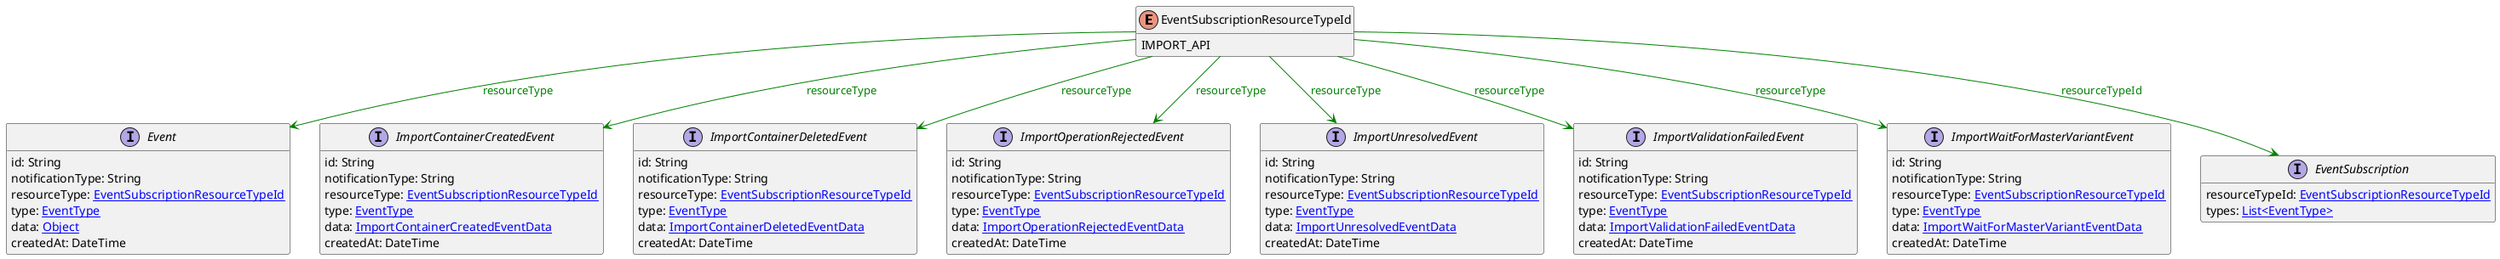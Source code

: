 @startuml

hide methods
enum EventSubscriptionResourceTypeId {
    IMPORT_API
}
interface Event [[Event.svg]]  {
    id: String
    notificationType: String
    resourceType: [[EventSubscriptionResourceTypeId.svg EventSubscriptionResourceTypeId]]
    type: [[EventType.svg EventType]]
    data: [[Object.svg Object]]
    createdAt: DateTime
}
interface ImportContainerCreatedEvent [[ImportContainerCreatedEvent.svg]]  {
    id: String
    notificationType: String
    resourceType: [[EventSubscriptionResourceTypeId.svg EventSubscriptionResourceTypeId]]
    type: [[EventType.svg EventType]]
    data: [[ImportContainerCreatedEventData.svg ImportContainerCreatedEventData]]
    createdAt: DateTime
}
interface ImportContainerDeletedEvent [[ImportContainerDeletedEvent.svg]]  {
    id: String
    notificationType: String
    resourceType: [[EventSubscriptionResourceTypeId.svg EventSubscriptionResourceTypeId]]
    type: [[EventType.svg EventType]]
    data: [[ImportContainerDeletedEventData.svg ImportContainerDeletedEventData]]
    createdAt: DateTime
}
interface ImportOperationRejectedEvent [[ImportOperationRejectedEvent.svg]]  {
    id: String
    notificationType: String
    resourceType: [[EventSubscriptionResourceTypeId.svg EventSubscriptionResourceTypeId]]
    type: [[EventType.svg EventType]]
    data: [[ImportOperationRejectedEventData.svg ImportOperationRejectedEventData]]
    createdAt: DateTime
}
interface ImportUnresolvedEvent [[ImportUnresolvedEvent.svg]]  {
    id: String
    notificationType: String
    resourceType: [[EventSubscriptionResourceTypeId.svg EventSubscriptionResourceTypeId]]
    type: [[EventType.svg EventType]]
    data: [[ImportUnresolvedEventData.svg ImportUnresolvedEventData]]
    createdAt: DateTime
}
interface ImportValidationFailedEvent [[ImportValidationFailedEvent.svg]]  {
    id: String
    notificationType: String
    resourceType: [[EventSubscriptionResourceTypeId.svg EventSubscriptionResourceTypeId]]
    type: [[EventType.svg EventType]]
    data: [[ImportValidationFailedEventData.svg ImportValidationFailedEventData]]
    createdAt: DateTime
}
interface ImportWaitForMasterVariantEvent [[ImportWaitForMasterVariantEvent.svg]]  {
    id: String
    notificationType: String
    resourceType: [[EventSubscriptionResourceTypeId.svg EventSubscriptionResourceTypeId]]
    type: [[EventType.svg EventType]]
    data: [[ImportWaitForMasterVariantEventData.svg ImportWaitForMasterVariantEventData]]
    createdAt: DateTime
}
interface EventSubscription [[EventSubscription.svg]]  {
    resourceTypeId: [[EventSubscriptionResourceTypeId.svg EventSubscriptionResourceTypeId]]
    types: [[EventType.svg List<EventType>]]
}
EventSubscriptionResourceTypeId --> Event #green;text:green : "resourceType"
EventSubscriptionResourceTypeId --> ImportContainerCreatedEvent #green;text:green : "resourceType"
EventSubscriptionResourceTypeId --> ImportContainerDeletedEvent #green;text:green : "resourceType"
EventSubscriptionResourceTypeId --> ImportOperationRejectedEvent #green;text:green : "resourceType"
EventSubscriptionResourceTypeId --> ImportUnresolvedEvent #green;text:green : "resourceType"
EventSubscriptionResourceTypeId --> ImportValidationFailedEvent #green;text:green : "resourceType"
EventSubscriptionResourceTypeId --> ImportWaitForMasterVariantEvent #green;text:green : "resourceType"
EventSubscriptionResourceTypeId --> EventSubscription #green;text:green : "resourceTypeId"
@enduml
